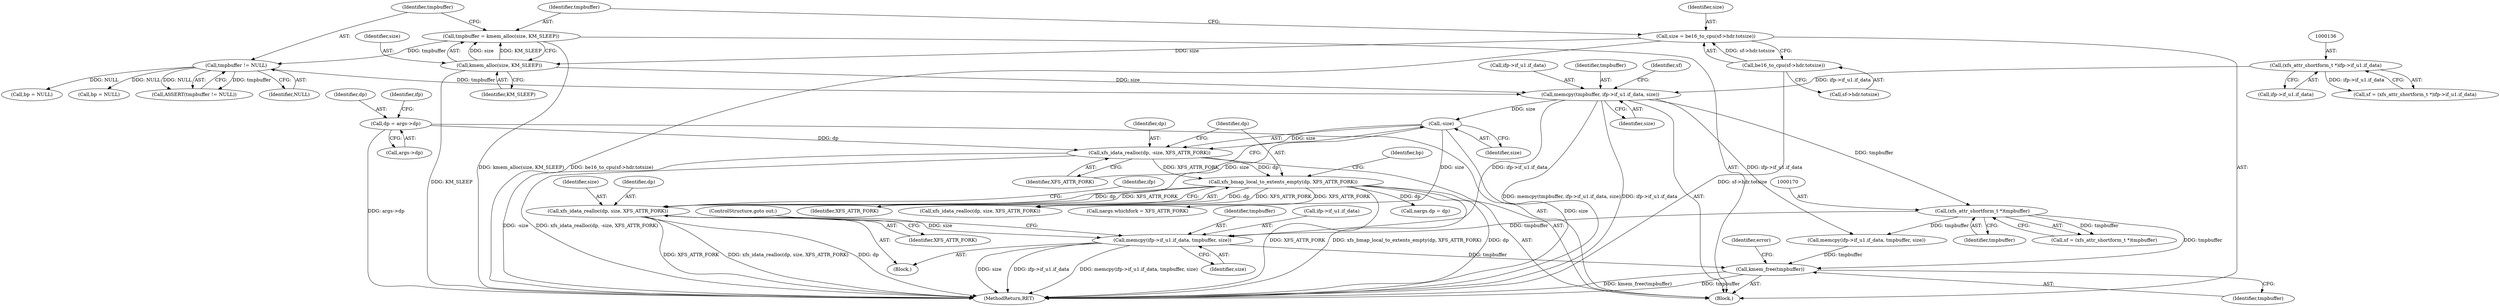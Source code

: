 digraph "0_linux_bb3d48dcf86a97dc25fe9fc2c11938e19cb4399a@API" {
"1000241" [label="(Call,memcpy(ifp->if_u1.if_data, tmpbuffer, size))"];
"1000159" [label="(Call,memcpy(tmpbuffer, ifp->if_u1.if_data, size))"];
"1000156" [label="(Call,tmpbuffer != NULL)"];
"1000150" [label="(Call,tmpbuffer = kmem_alloc(size, KM_SLEEP))"];
"1000152" [label="(Call,kmem_alloc(size, KM_SLEEP))"];
"1000142" [label="(Call,size = be16_to_cpu(sf->hdr.totsize))"];
"1000144" [label="(Call,be16_to_cpu(sf->hdr.totsize))"];
"1000135" [label="(Call,(xfs_attr_shortform_t *)ifp->if_u1.if_data)"];
"1000169" [label="(Call,(xfs_attr_shortform_t *)tmpbuffer)"];
"1000237" [label="(Call,xfs_idata_realloc(dp, size, XFS_ATTR_FORK))"];
"1000177" [label="(Call,xfs_bmap_local_to_extents_empty(dp, XFS_ATTR_FORK))"];
"1000172" [label="(Call,xfs_idata_realloc(dp, -size, XFS_ATTR_FORK))"];
"1000123" [label="(Call,dp = args->dp)"];
"1000174" [label="(Call,-size)"];
"1000419" [label="(Call,kmem_free(tmpbuffer))"];
"1000109" [label="(Block,)"];
"1000151" [label="(Identifier,tmpbuffer)"];
"1000150" [label="(Call,tmpbuffer = kmem_alloc(size, KM_SLEEP))"];
"1000155" [label="(Call,ASSERT(tmpbuffer != NULL))"];
"1000154" [label="(Identifier,KM_SLEEP)"];
"1000249" [label="(ControlStructure,goto out;)"];
"1000180" [label="(Call,bp = NULL)"];
"1000143" [label="(Identifier,size)"];
"1000142" [label="(Call,size = be16_to_cpu(sf->hdr.totsize))"];
"1000161" [label="(Call,ifp->if_u1.if_data)"];
"1000175" [label="(Identifier,size)"];
"1000181" [label="(Identifier,bp)"];
"1000176" [label="(Identifier,XFS_ATTR_FORK)"];
"1000169" [label="(Call,(xfs_attr_shortform_t *)tmpbuffer)"];
"1000160" [label="(Identifier,tmpbuffer)"];
"1000420" [label="(Identifier,tmpbuffer)"];
"1000159" [label="(Call,memcpy(tmpbuffer, ifp->if_u1.if_data, size))"];
"1000419" [label="(Call,kmem_free(tmpbuffer))"];
"1000231" [label="(Call,bp = NULL)"];
"1000166" [label="(Identifier,size)"];
"1000133" [label="(Call,sf = (xfs_attr_shortform_t *)ifp->if_u1.if_data)"];
"1000247" [label="(Identifier,tmpbuffer)"];
"1000177" [label="(Call,xfs_bmap_local_to_extents_empty(dp, XFS_ATTR_FORK))"];
"1000244" [label="(Identifier,ifp)"];
"1000144" [label="(Call,be16_to_cpu(sf->hdr.totsize))"];
"1000153" [label="(Identifier,size)"];
"1000241" [label="(Call,memcpy(ifp->if_u1.if_data, tmpbuffer, size))"];
"1000248" [label="(Identifier,size)"];
"1000258" [label="(Call,nargs.dp = dp)"];
"1000174" [label="(Call,-size)"];
"1000135" [label="(Call,(xfs_attr_shortform_t *)ifp->if_u1.if_data)"];
"1000137" [label="(Call,ifp->if_u1.if_data)"];
"1000171" [label="(Identifier,tmpbuffer)"];
"1000156" [label="(Call,tmpbuffer != NULL)"];
"1000157" [label="(Identifier,tmpbuffer)"];
"1000125" [label="(Call,args->dp)"];
"1000173" [label="(Identifier,dp)"];
"1000167" [label="(Call,sf = (xfs_attr_shortform_t *)tmpbuffer)"];
"1000179" [label="(Identifier,XFS_ATTR_FORK)"];
"1000198" [label="(Call,xfs_idata_realloc(dp, size, XFS_ATTR_FORK))"];
"1000239" [label="(Identifier,size)"];
"1000145" [label="(Call,sf->hdr.totsize)"];
"1000152" [label="(Call,kmem_alloc(size, KM_SLEEP))"];
"1000238" [label="(Identifier,dp)"];
"1000242" [label="(Call,ifp->if_u1.if_data)"];
"1000423" [label="(MethodReturn,RET)"];
"1000178" [label="(Identifier,dp)"];
"1000123" [label="(Call,dp = args->dp)"];
"1000291" [label="(Call,nargs.whichfork = XFS_ATTR_FORK)"];
"1000237" [label="(Call,xfs_idata_realloc(dp, size, XFS_ATTR_FORK))"];
"1000158" [label="(Identifier,NULL)"];
"1000240" [label="(Identifier,XFS_ATTR_FORK)"];
"1000124" [label="(Identifier,dp)"];
"1000129" [label="(Identifier,ifp)"];
"1000168" [label="(Identifier,sf)"];
"1000202" [label="(Call,memcpy(ifp->if_u1.if_data, tmpbuffer, size))"];
"1000224" [label="(Block,)"];
"1000422" [label="(Identifier,error)"];
"1000172" [label="(Call,xfs_idata_realloc(dp, -size, XFS_ATTR_FORK))"];
"1000241" -> "1000224"  [label="AST: "];
"1000241" -> "1000248"  [label="CFG: "];
"1000242" -> "1000241"  [label="AST: "];
"1000247" -> "1000241"  [label="AST: "];
"1000248" -> "1000241"  [label="AST: "];
"1000249" -> "1000241"  [label="CFG: "];
"1000241" -> "1000423"  [label="DDG: size"];
"1000241" -> "1000423"  [label="DDG: ifp->if_u1.if_data"];
"1000241" -> "1000423"  [label="DDG: memcpy(ifp->if_u1.if_data, tmpbuffer, size)"];
"1000159" -> "1000241"  [label="DDG: ifp->if_u1.if_data"];
"1000169" -> "1000241"  [label="DDG: tmpbuffer"];
"1000237" -> "1000241"  [label="DDG: size"];
"1000241" -> "1000419"  [label="DDG: tmpbuffer"];
"1000159" -> "1000109"  [label="AST: "];
"1000159" -> "1000166"  [label="CFG: "];
"1000160" -> "1000159"  [label="AST: "];
"1000161" -> "1000159"  [label="AST: "];
"1000166" -> "1000159"  [label="AST: "];
"1000168" -> "1000159"  [label="CFG: "];
"1000159" -> "1000423"  [label="DDG: memcpy(tmpbuffer, ifp->if_u1.if_data, size)"];
"1000159" -> "1000423"  [label="DDG: ifp->if_u1.if_data"];
"1000156" -> "1000159"  [label="DDG: tmpbuffer"];
"1000135" -> "1000159"  [label="DDG: ifp->if_u1.if_data"];
"1000152" -> "1000159"  [label="DDG: size"];
"1000159" -> "1000169"  [label="DDG: tmpbuffer"];
"1000159" -> "1000174"  [label="DDG: size"];
"1000159" -> "1000202"  [label="DDG: ifp->if_u1.if_data"];
"1000156" -> "1000155"  [label="AST: "];
"1000156" -> "1000158"  [label="CFG: "];
"1000157" -> "1000156"  [label="AST: "];
"1000158" -> "1000156"  [label="AST: "];
"1000155" -> "1000156"  [label="CFG: "];
"1000156" -> "1000155"  [label="DDG: tmpbuffer"];
"1000156" -> "1000155"  [label="DDG: NULL"];
"1000150" -> "1000156"  [label="DDG: tmpbuffer"];
"1000156" -> "1000180"  [label="DDG: NULL"];
"1000156" -> "1000231"  [label="DDG: NULL"];
"1000150" -> "1000109"  [label="AST: "];
"1000150" -> "1000152"  [label="CFG: "];
"1000151" -> "1000150"  [label="AST: "];
"1000152" -> "1000150"  [label="AST: "];
"1000157" -> "1000150"  [label="CFG: "];
"1000150" -> "1000423"  [label="DDG: kmem_alloc(size, KM_SLEEP)"];
"1000152" -> "1000150"  [label="DDG: size"];
"1000152" -> "1000150"  [label="DDG: KM_SLEEP"];
"1000152" -> "1000154"  [label="CFG: "];
"1000153" -> "1000152"  [label="AST: "];
"1000154" -> "1000152"  [label="AST: "];
"1000152" -> "1000423"  [label="DDG: KM_SLEEP"];
"1000142" -> "1000152"  [label="DDG: size"];
"1000142" -> "1000109"  [label="AST: "];
"1000142" -> "1000144"  [label="CFG: "];
"1000143" -> "1000142"  [label="AST: "];
"1000144" -> "1000142"  [label="AST: "];
"1000151" -> "1000142"  [label="CFG: "];
"1000142" -> "1000423"  [label="DDG: be16_to_cpu(sf->hdr.totsize)"];
"1000144" -> "1000142"  [label="DDG: sf->hdr.totsize"];
"1000144" -> "1000145"  [label="CFG: "];
"1000145" -> "1000144"  [label="AST: "];
"1000144" -> "1000423"  [label="DDG: sf->hdr.totsize"];
"1000135" -> "1000133"  [label="AST: "];
"1000135" -> "1000137"  [label="CFG: "];
"1000136" -> "1000135"  [label="AST: "];
"1000137" -> "1000135"  [label="AST: "];
"1000133" -> "1000135"  [label="CFG: "];
"1000135" -> "1000133"  [label="DDG: ifp->if_u1.if_data"];
"1000169" -> "1000167"  [label="AST: "];
"1000169" -> "1000171"  [label="CFG: "];
"1000170" -> "1000169"  [label="AST: "];
"1000171" -> "1000169"  [label="AST: "];
"1000167" -> "1000169"  [label="CFG: "];
"1000169" -> "1000167"  [label="DDG: tmpbuffer"];
"1000169" -> "1000202"  [label="DDG: tmpbuffer"];
"1000169" -> "1000419"  [label="DDG: tmpbuffer"];
"1000237" -> "1000224"  [label="AST: "];
"1000237" -> "1000240"  [label="CFG: "];
"1000238" -> "1000237"  [label="AST: "];
"1000239" -> "1000237"  [label="AST: "];
"1000240" -> "1000237"  [label="AST: "];
"1000244" -> "1000237"  [label="CFG: "];
"1000237" -> "1000423"  [label="DDG: xfs_idata_realloc(dp, size, XFS_ATTR_FORK)"];
"1000237" -> "1000423"  [label="DDG: XFS_ATTR_FORK"];
"1000237" -> "1000423"  [label="DDG: dp"];
"1000177" -> "1000237"  [label="DDG: dp"];
"1000177" -> "1000237"  [label="DDG: XFS_ATTR_FORK"];
"1000174" -> "1000237"  [label="DDG: size"];
"1000177" -> "1000109"  [label="AST: "];
"1000177" -> "1000179"  [label="CFG: "];
"1000178" -> "1000177"  [label="AST: "];
"1000179" -> "1000177"  [label="AST: "];
"1000181" -> "1000177"  [label="CFG: "];
"1000177" -> "1000423"  [label="DDG: dp"];
"1000177" -> "1000423"  [label="DDG: XFS_ATTR_FORK"];
"1000177" -> "1000423"  [label="DDG: xfs_bmap_local_to_extents_empty(dp, XFS_ATTR_FORK)"];
"1000172" -> "1000177"  [label="DDG: dp"];
"1000172" -> "1000177"  [label="DDG: XFS_ATTR_FORK"];
"1000177" -> "1000198"  [label="DDG: dp"];
"1000177" -> "1000198"  [label="DDG: XFS_ATTR_FORK"];
"1000177" -> "1000258"  [label="DDG: dp"];
"1000177" -> "1000291"  [label="DDG: XFS_ATTR_FORK"];
"1000172" -> "1000109"  [label="AST: "];
"1000172" -> "1000176"  [label="CFG: "];
"1000173" -> "1000172"  [label="AST: "];
"1000174" -> "1000172"  [label="AST: "];
"1000176" -> "1000172"  [label="AST: "];
"1000178" -> "1000172"  [label="CFG: "];
"1000172" -> "1000423"  [label="DDG: xfs_idata_realloc(dp, -size, XFS_ATTR_FORK)"];
"1000172" -> "1000423"  [label="DDG: -size"];
"1000123" -> "1000172"  [label="DDG: dp"];
"1000174" -> "1000172"  [label="DDG: size"];
"1000123" -> "1000109"  [label="AST: "];
"1000123" -> "1000125"  [label="CFG: "];
"1000124" -> "1000123"  [label="AST: "];
"1000125" -> "1000123"  [label="AST: "];
"1000129" -> "1000123"  [label="CFG: "];
"1000123" -> "1000423"  [label="DDG: args->dp"];
"1000174" -> "1000175"  [label="CFG: "];
"1000175" -> "1000174"  [label="AST: "];
"1000176" -> "1000174"  [label="CFG: "];
"1000174" -> "1000423"  [label="DDG: size"];
"1000174" -> "1000198"  [label="DDG: size"];
"1000419" -> "1000109"  [label="AST: "];
"1000419" -> "1000420"  [label="CFG: "];
"1000420" -> "1000419"  [label="AST: "];
"1000422" -> "1000419"  [label="CFG: "];
"1000419" -> "1000423"  [label="DDG: tmpbuffer"];
"1000419" -> "1000423"  [label="DDG: kmem_free(tmpbuffer)"];
"1000202" -> "1000419"  [label="DDG: tmpbuffer"];
}
